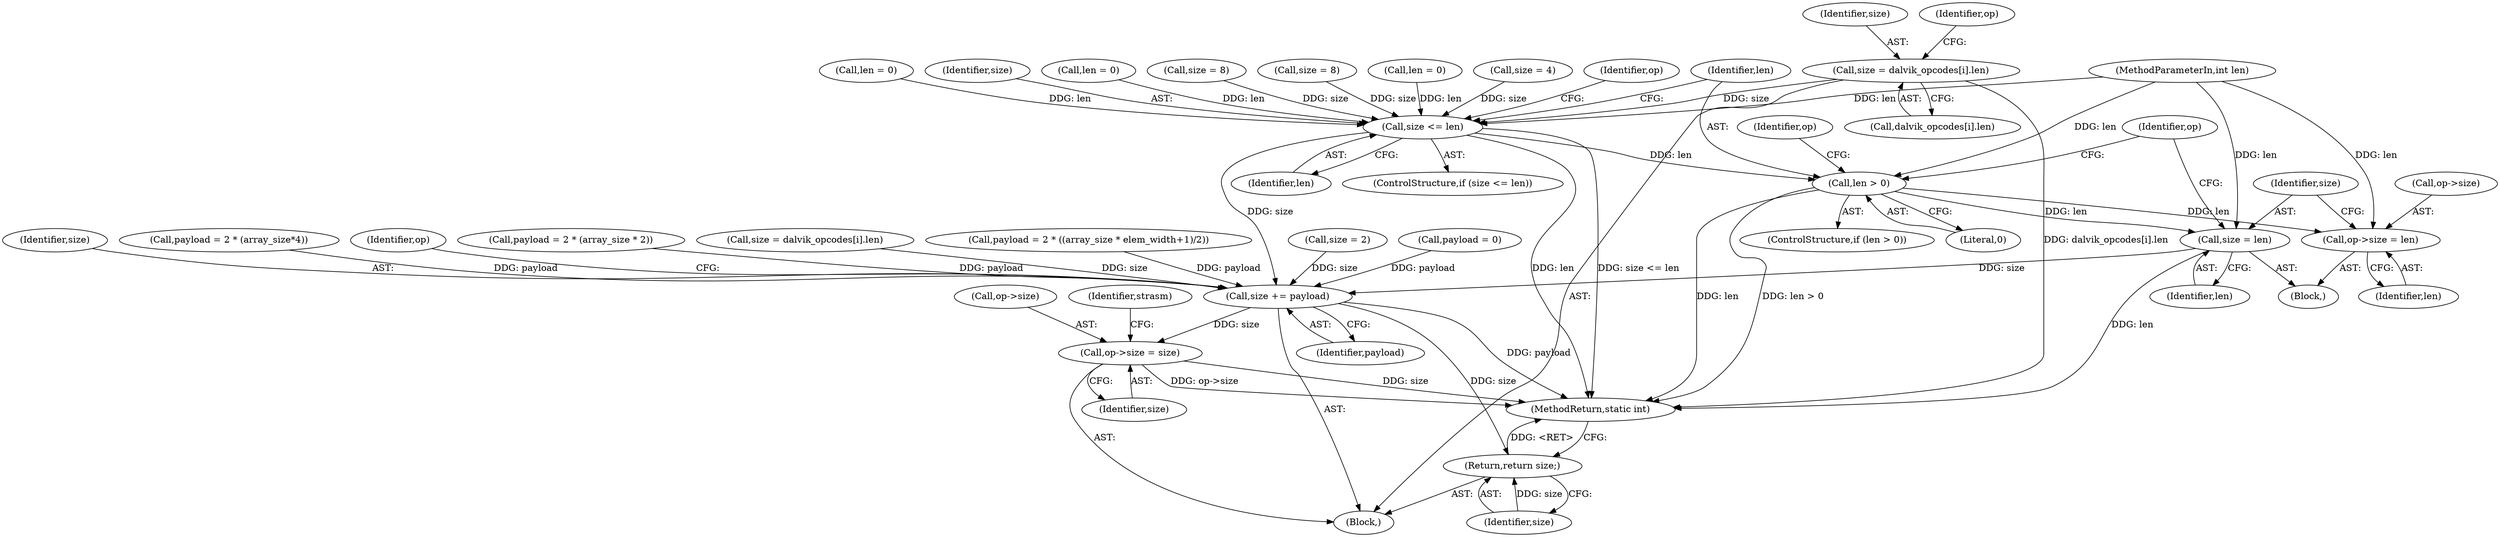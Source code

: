 digraph "0_radare2_f41e941341e44aa86edd4483c4487ec09a074257@array" {
"1000144" [label="(Call,size = dalvik_opcodes[i].len)"];
"1000344" [label="(Call,size <= len)"];
"1002058" [label="(Call,len > 0)"];
"1002067" [label="(Call,op->size = len)"];
"1002072" [label="(Call,size = len)"];
"1002080" [label="(Call,size += payload)"];
"1002083" [label="(Call,op->size = size)"];
"1002090" [label="(Return,return size;)"];
"1002071" [label="(Identifier,len)"];
"1002084" [label="(Call,op->size)"];
"1000126" [label="(MethodParameterIn,int len)"];
"1000345" [label="(Identifier,size)"];
"1002072" [label="(Call,size = len)"];
"1002081" [label="(Identifier,size)"];
"1000334" [label="(Call,len = 0)"];
"1002089" [label="(Identifier,strasm)"];
"1000331" [label="(Call,size = 8)"];
"1000256" [label="(Call,payload = 2 * (array_size*4))"];
"1002085" [label="(Identifier,op)"];
"1000222" [label="(Call,payload = 2 * (array_size * 2))"];
"1002059" [label="(Identifier,len)"];
"1002068" [label="(Call,op->size)"];
"1002074" [label="(Identifier,len)"];
"1000369" [label="(Call,size = dalvik_opcodes[i].len)"];
"1000219" [label="(Call,size = 8)"];
"1000346" [label="(Identifier,len)"];
"1000320" [label="(Call,payload = 2 * ((array_size * elem_width+1)/2))"];
"1000146" [label="(Call,dalvik_opcodes[i].len)"];
"1002092" [label="(MethodReturn,static int)"];
"1002082" [label="(Identifier,payload)"];
"1000229" [label="(Call,len = 0)"];
"1002067" [label="(Call,op->size = len)"];
"1002087" [label="(Identifier,size)"];
"1000344" [label="(Call,size <= len)"];
"1000127" [label="(Block,)"];
"1002064" [label="(Identifier,op)"];
"1002058" [label="(Call,len > 0)"];
"1000253" [label="(Call,size = 4)"];
"1000350" [label="(Identifier,op)"];
"1002077" [label="(Identifier,op)"];
"1002020" [label="(Call,size = 2)"];
"1002057" [label="(ControlStructure,if (len > 0))"];
"1000263" [label="(Call,len = 0)"];
"1002083" [label="(Call,op->size = size)"];
"1000343" [label="(ControlStructure,if (size <= len))"];
"1000132" [label="(Call,payload = 0)"];
"1002091" [label="(Identifier,size)"];
"1000145" [label="(Identifier,size)"];
"1002080" [label="(Call,size += payload)"];
"1000158" [label="(Identifier,op)"];
"1002061" [label="(Block,)"];
"1002090" [label="(Return,return size;)"];
"1002060" [label="(Literal,0)"];
"1002073" [label="(Identifier,size)"];
"1000144" [label="(Call,size = dalvik_opcodes[i].len)"];
"1000144" -> "1000127"  [label="AST: "];
"1000144" -> "1000146"  [label="CFG: "];
"1000145" -> "1000144"  [label="AST: "];
"1000146" -> "1000144"  [label="AST: "];
"1000158" -> "1000144"  [label="CFG: "];
"1000144" -> "1002092"  [label="DDG: dalvik_opcodes[i].len"];
"1000144" -> "1000344"  [label="DDG: size"];
"1000344" -> "1000343"  [label="AST: "];
"1000344" -> "1000346"  [label="CFG: "];
"1000345" -> "1000344"  [label="AST: "];
"1000346" -> "1000344"  [label="AST: "];
"1000350" -> "1000344"  [label="CFG: "];
"1002059" -> "1000344"  [label="CFG: "];
"1000344" -> "1002092"  [label="DDG: size <= len"];
"1000344" -> "1002092"  [label="DDG: len"];
"1000253" -> "1000344"  [label="DDG: size"];
"1000331" -> "1000344"  [label="DDG: size"];
"1000219" -> "1000344"  [label="DDG: size"];
"1000263" -> "1000344"  [label="DDG: len"];
"1000229" -> "1000344"  [label="DDG: len"];
"1000334" -> "1000344"  [label="DDG: len"];
"1000126" -> "1000344"  [label="DDG: len"];
"1000344" -> "1002058"  [label="DDG: len"];
"1000344" -> "1002080"  [label="DDG: size"];
"1002058" -> "1002057"  [label="AST: "];
"1002058" -> "1002060"  [label="CFG: "];
"1002059" -> "1002058"  [label="AST: "];
"1002060" -> "1002058"  [label="AST: "];
"1002064" -> "1002058"  [label="CFG: "];
"1002077" -> "1002058"  [label="CFG: "];
"1002058" -> "1002092"  [label="DDG: len > 0"];
"1002058" -> "1002092"  [label="DDG: len"];
"1000126" -> "1002058"  [label="DDG: len"];
"1002058" -> "1002067"  [label="DDG: len"];
"1002058" -> "1002072"  [label="DDG: len"];
"1002067" -> "1002061"  [label="AST: "];
"1002067" -> "1002071"  [label="CFG: "];
"1002068" -> "1002067"  [label="AST: "];
"1002071" -> "1002067"  [label="AST: "];
"1002073" -> "1002067"  [label="CFG: "];
"1000126" -> "1002067"  [label="DDG: len"];
"1002072" -> "1002061"  [label="AST: "];
"1002072" -> "1002074"  [label="CFG: "];
"1002073" -> "1002072"  [label="AST: "];
"1002074" -> "1002072"  [label="AST: "];
"1002077" -> "1002072"  [label="CFG: "];
"1002072" -> "1002092"  [label="DDG: len"];
"1000126" -> "1002072"  [label="DDG: len"];
"1002072" -> "1002080"  [label="DDG: size"];
"1002080" -> "1000127"  [label="AST: "];
"1002080" -> "1002082"  [label="CFG: "];
"1002081" -> "1002080"  [label="AST: "];
"1002082" -> "1002080"  [label="AST: "];
"1002085" -> "1002080"  [label="CFG: "];
"1002080" -> "1002092"  [label="DDG: payload"];
"1000222" -> "1002080"  [label="DDG: payload"];
"1000132" -> "1002080"  [label="DDG: payload"];
"1000256" -> "1002080"  [label="DDG: payload"];
"1000320" -> "1002080"  [label="DDG: payload"];
"1002020" -> "1002080"  [label="DDG: size"];
"1000369" -> "1002080"  [label="DDG: size"];
"1002080" -> "1002083"  [label="DDG: size"];
"1002080" -> "1002090"  [label="DDG: size"];
"1002083" -> "1000127"  [label="AST: "];
"1002083" -> "1002087"  [label="CFG: "];
"1002084" -> "1002083"  [label="AST: "];
"1002087" -> "1002083"  [label="AST: "];
"1002089" -> "1002083"  [label="CFG: "];
"1002083" -> "1002092"  [label="DDG: op->size"];
"1002083" -> "1002092"  [label="DDG: size"];
"1002090" -> "1000127"  [label="AST: "];
"1002090" -> "1002091"  [label="CFG: "];
"1002091" -> "1002090"  [label="AST: "];
"1002092" -> "1002090"  [label="CFG: "];
"1002090" -> "1002092"  [label="DDG: <RET>"];
"1002091" -> "1002090"  [label="DDG: size"];
}
